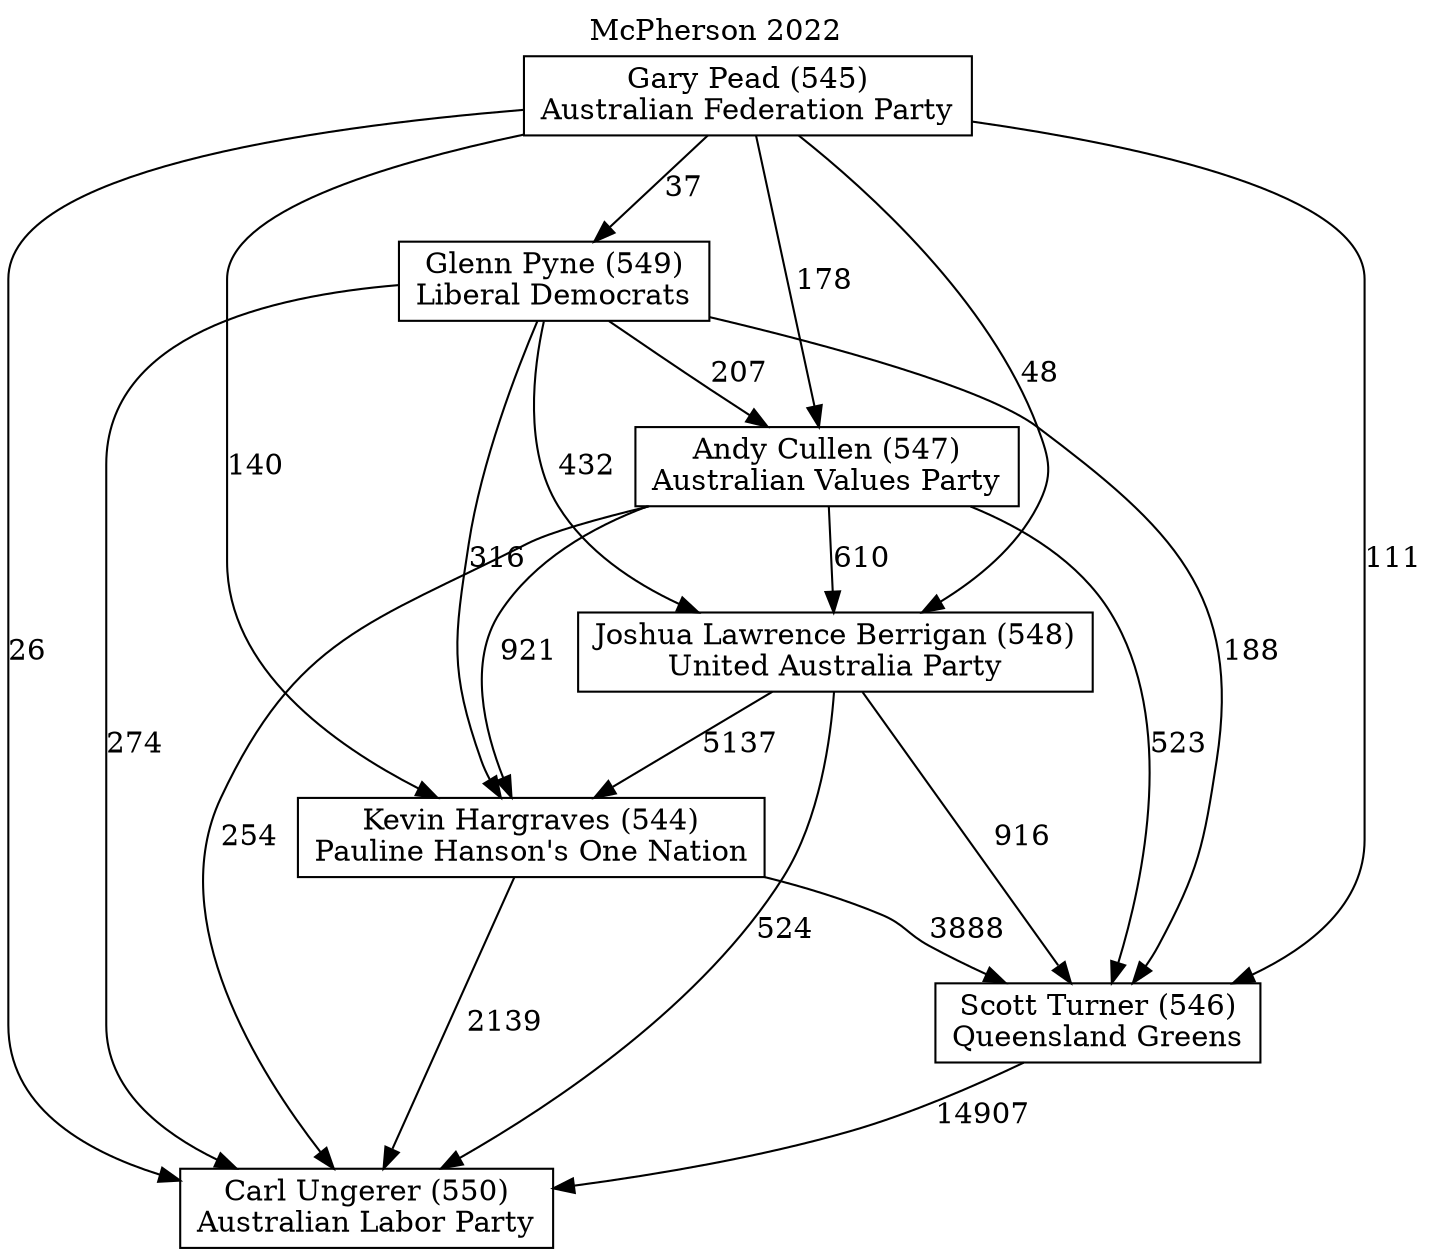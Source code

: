 // House preference flow
digraph "Carl Ungerer (550)_McPherson_2022" {
	graph [label="McPherson 2022" labelloc=t mclimit=10]
	node [shape=box]
	"Andy Cullen (547)" [label="Andy Cullen (547)
Australian Values Party"]
	"Carl Ungerer (550)" [label="Carl Ungerer (550)
Australian Labor Party"]
	"Gary Pead (545)" [label="Gary Pead (545)
Australian Federation Party"]
	"Glenn Pyne (549)" [label="Glenn Pyne (549)
Liberal Democrats"]
	"Joshua Lawrence Berrigan (548)" [label="Joshua Lawrence Berrigan (548)
United Australia Party"]
	"Kevin Hargraves (544)" [label="Kevin Hargraves (544)
Pauline Hanson's One Nation"]
	"Scott Turner (546)" [label="Scott Turner (546)
Queensland Greens"]
	"Andy Cullen (547)" -> "Carl Ungerer (550)" [label=254]
	"Andy Cullen (547)" -> "Joshua Lawrence Berrigan (548)" [label=610]
	"Andy Cullen (547)" -> "Kevin Hargraves (544)" [label=921]
	"Andy Cullen (547)" -> "Scott Turner (546)" [label=523]
	"Gary Pead (545)" -> "Andy Cullen (547)" [label=178]
	"Gary Pead (545)" -> "Carl Ungerer (550)" [label=26]
	"Gary Pead (545)" -> "Glenn Pyne (549)" [label=37]
	"Gary Pead (545)" -> "Joshua Lawrence Berrigan (548)" [label=48]
	"Gary Pead (545)" -> "Kevin Hargraves (544)" [label=140]
	"Gary Pead (545)" -> "Scott Turner (546)" [label=111]
	"Glenn Pyne (549)" -> "Andy Cullen (547)" [label=207]
	"Glenn Pyne (549)" -> "Carl Ungerer (550)" [label=274]
	"Glenn Pyne (549)" -> "Joshua Lawrence Berrigan (548)" [label=432]
	"Glenn Pyne (549)" -> "Kevin Hargraves (544)" [label=316]
	"Glenn Pyne (549)" -> "Scott Turner (546)" [label=188]
	"Joshua Lawrence Berrigan (548)" -> "Carl Ungerer (550)" [label=524]
	"Joshua Lawrence Berrigan (548)" -> "Kevin Hargraves (544)" [label=5137]
	"Joshua Lawrence Berrigan (548)" -> "Scott Turner (546)" [label=916]
	"Kevin Hargraves (544)" -> "Carl Ungerer (550)" [label=2139]
	"Kevin Hargraves (544)" -> "Scott Turner (546)" [label=3888]
	"Scott Turner (546)" -> "Carl Ungerer (550)" [label=14907]
}

